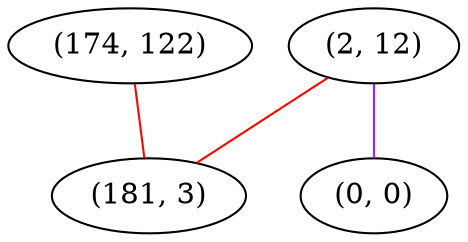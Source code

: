 graph "" {
"(174, 122)";
"(2, 12)";
"(0, 0)";
"(181, 3)";
"(174, 122)" -- "(181, 3)"  [color=red, key=0, weight=1];
"(2, 12)" -- "(0, 0)"  [color=purple, key=0, weight=4];
"(2, 12)" -- "(181, 3)"  [color=red, key=0, weight=1];
}
